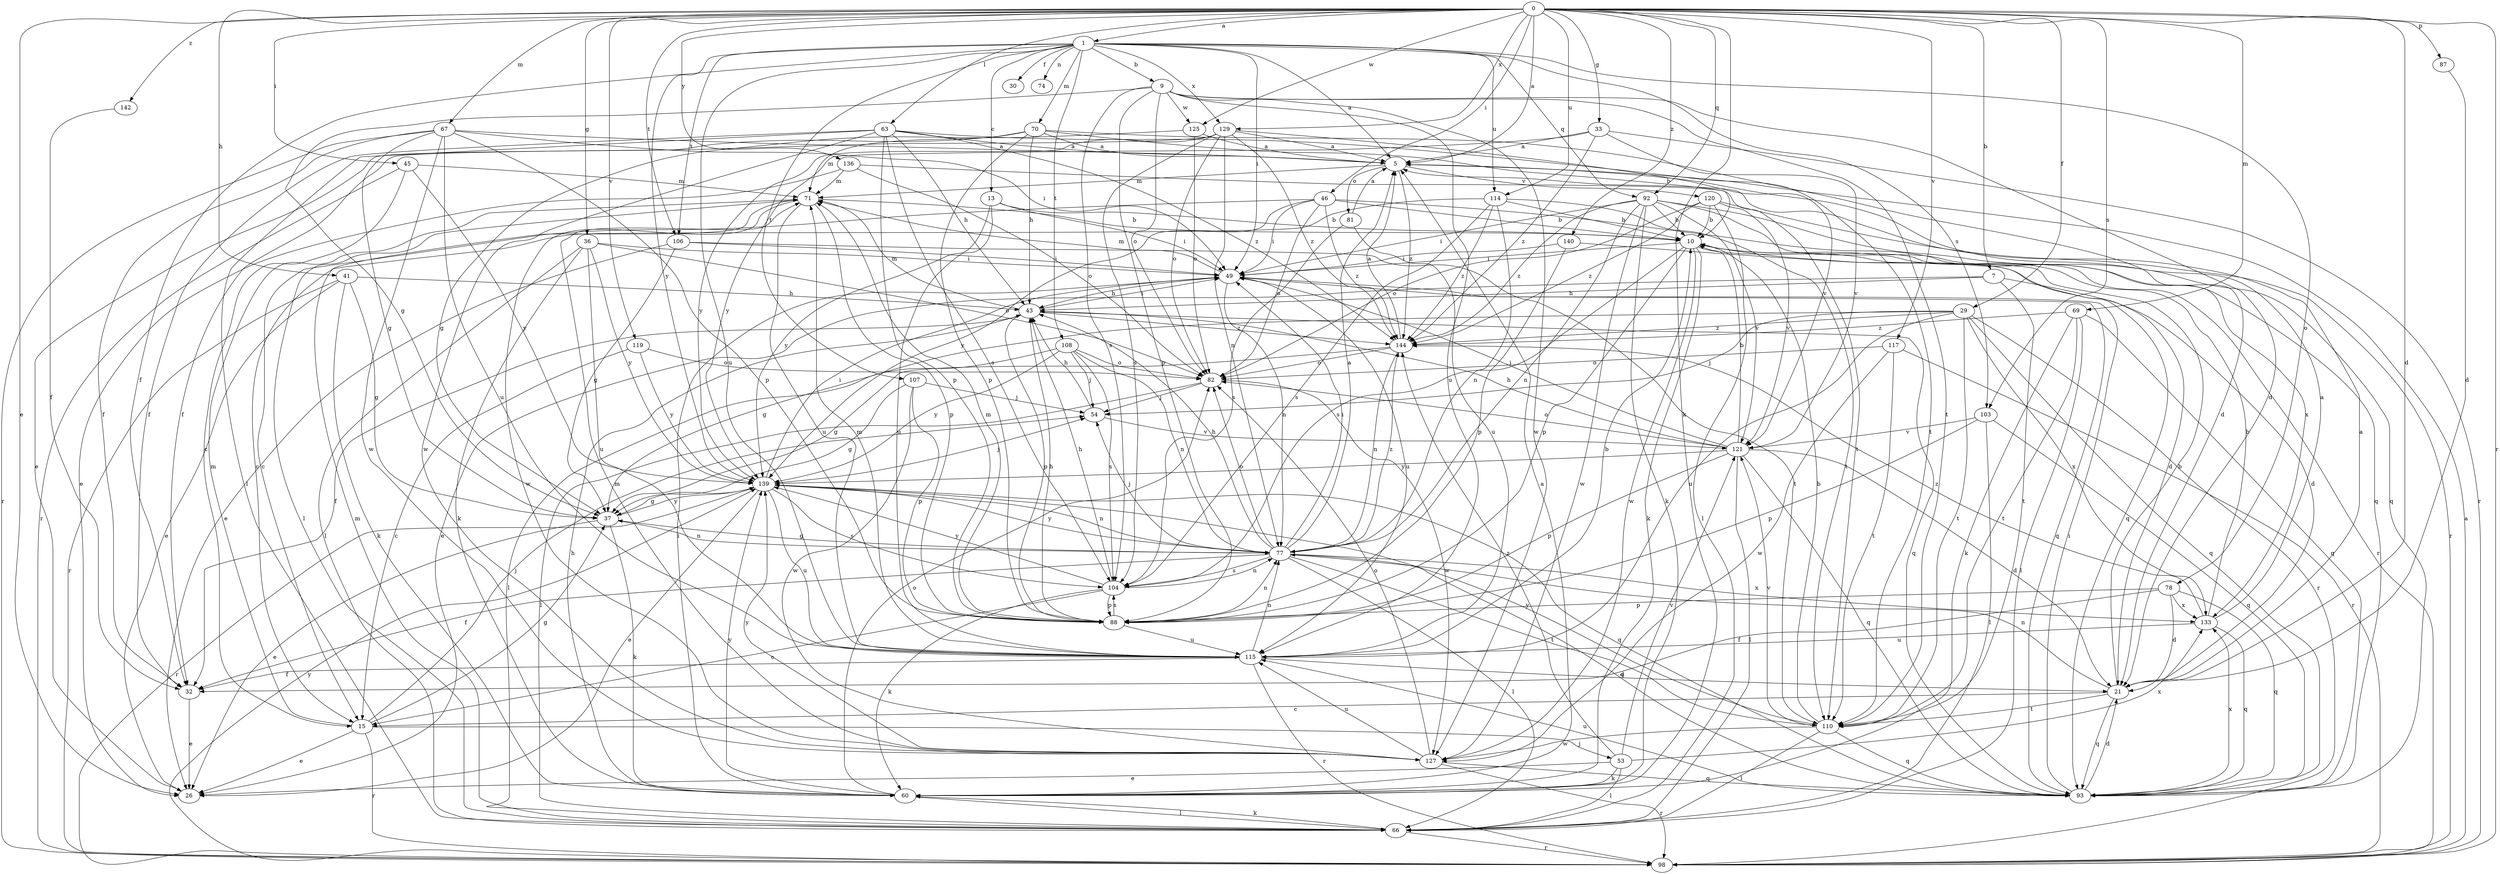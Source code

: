 strict digraph  {
0;
1;
5;
7;
9;
10;
13;
15;
21;
26;
29;
30;
32;
33;
36;
37;
41;
43;
45;
46;
49;
53;
54;
60;
63;
66;
67;
69;
70;
71;
74;
77;
78;
81;
82;
87;
88;
92;
93;
98;
103;
104;
106;
107;
108;
110;
114;
115;
117;
119;
120;
121;
125;
127;
129;
133;
136;
139;
140;
142;
144;
0 -> 1  [label=a];
0 -> 5  [label=a];
0 -> 7  [label=b];
0 -> 21  [label=d];
0 -> 26  [label=e];
0 -> 29  [label=f];
0 -> 33  [label=g];
0 -> 36  [label=g];
0 -> 41  [label=h];
0 -> 45  [label=i];
0 -> 46  [label=i];
0 -> 60  [label=k];
0 -> 63  [label=l];
0 -> 67  [label=m];
0 -> 69  [label=m];
0 -> 87  [label=p];
0 -> 92  [label=q];
0 -> 98  [label=r];
0 -> 103  [label=s];
0 -> 106  [label=t];
0 -> 114  [label=u];
0 -> 117  [label=v];
0 -> 119  [label=v];
0 -> 125  [label=w];
0 -> 129  [label=x];
0 -> 136  [label=y];
0 -> 140  [label=z];
0 -> 142  [label=z];
1 -> 5  [label=a];
1 -> 9  [label=b];
1 -> 13  [label=c];
1 -> 30  [label=f];
1 -> 32  [label=f];
1 -> 49  [label=i];
1 -> 70  [label=m];
1 -> 74  [label=n];
1 -> 78  [label=o];
1 -> 92  [label=q];
1 -> 103  [label=s];
1 -> 106  [label=t];
1 -> 107  [label=t];
1 -> 108  [label=t];
1 -> 114  [label=u];
1 -> 115  [label=u];
1 -> 129  [label=x];
1 -> 139  [label=y];
5 -> 71  [label=m];
5 -> 81  [label=o];
5 -> 120  [label=v];
5 -> 144  [label=z];
7 -> 21  [label=d];
7 -> 26  [label=e];
7 -> 43  [label=h];
7 -> 110  [label=t];
9 -> 21  [label=d];
9 -> 37  [label=g];
9 -> 82  [label=o];
9 -> 88  [label=p];
9 -> 104  [label=s];
9 -> 110  [label=t];
9 -> 115  [label=u];
9 -> 125  [label=w];
9 -> 127  [label=w];
10 -> 49  [label=i];
10 -> 60  [label=k];
10 -> 88  [label=p];
10 -> 93  [label=q];
10 -> 98  [label=r];
10 -> 104  [label=s];
10 -> 127  [label=w];
13 -> 10  [label=b];
13 -> 49  [label=i];
13 -> 115  [label=u];
13 -> 139  [label=y];
15 -> 26  [label=e];
15 -> 37  [label=g];
15 -> 53  [label=j];
15 -> 54  [label=j];
15 -> 71  [label=m];
15 -> 98  [label=r];
21 -> 5  [label=a];
21 -> 10  [label=b];
21 -> 15  [label=c];
21 -> 77  [label=n];
21 -> 93  [label=q];
21 -> 110  [label=t];
29 -> 37  [label=g];
29 -> 54  [label=j];
29 -> 93  [label=q];
29 -> 98  [label=r];
29 -> 110  [label=t];
29 -> 115  [label=u];
29 -> 133  [label=x];
29 -> 144  [label=z];
32 -> 26  [label=e];
33 -> 5  [label=a];
33 -> 98  [label=r];
33 -> 121  [label=v];
33 -> 139  [label=y];
33 -> 144  [label=z];
36 -> 49  [label=i];
36 -> 60  [label=k];
36 -> 66  [label=l];
36 -> 82  [label=o];
36 -> 115  [label=u];
36 -> 139  [label=y];
37 -> 26  [label=e];
37 -> 60  [label=k];
37 -> 77  [label=n];
37 -> 139  [label=y];
41 -> 26  [label=e];
41 -> 37  [label=g];
41 -> 43  [label=h];
41 -> 60  [label=k];
41 -> 98  [label=r];
43 -> 32  [label=f];
43 -> 49  [label=i];
43 -> 71  [label=m];
43 -> 88  [label=p];
43 -> 93  [label=q];
43 -> 144  [label=z];
45 -> 15  [label=c];
45 -> 71  [label=m];
45 -> 98  [label=r];
45 -> 139  [label=y];
46 -> 10  [label=b];
46 -> 15  [label=c];
46 -> 49  [label=i];
46 -> 82  [label=o];
46 -> 93  [label=q];
46 -> 139  [label=y];
46 -> 144  [label=z];
49 -> 43  [label=h];
49 -> 71  [label=m];
49 -> 77  [label=n];
49 -> 93  [label=q];
49 -> 115  [label=u];
53 -> 26  [label=e];
53 -> 60  [label=k];
53 -> 66  [label=l];
53 -> 121  [label=v];
53 -> 133  [label=x];
53 -> 144  [label=z];
54 -> 43  [label=h];
54 -> 121  [label=v];
60 -> 5  [label=a];
60 -> 43  [label=h];
60 -> 49  [label=i];
60 -> 66  [label=l];
60 -> 82  [label=o];
60 -> 139  [label=y];
63 -> 5  [label=a];
63 -> 32  [label=f];
63 -> 43  [label=h];
63 -> 66  [label=l];
63 -> 88  [label=p];
63 -> 104  [label=s];
63 -> 110  [label=t];
63 -> 127  [label=w];
63 -> 144  [label=z];
66 -> 60  [label=k];
66 -> 71  [label=m];
66 -> 98  [label=r];
67 -> 5  [label=a];
67 -> 32  [label=f];
67 -> 37  [label=g];
67 -> 49  [label=i];
67 -> 88  [label=p];
67 -> 98  [label=r];
67 -> 115  [label=u];
67 -> 127  [label=w];
69 -> 60  [label=k];
69 -> 66  [label=l];
69 -> 93  [label=q];
69 -> 110  [label=t];
69 -> 144  [label=z];
70 -> 5  [label=a];
70 -> 10  [label=b];
70 -> 21  [label=d];
70 -> 26  [label=e];
70 -> 43  [label=h];
70 -> 71  [label=m];
70 -> 88  [label=p];
71 -> 10  [label=b];
71 -> 66  [label=l];
71 -> 88  [label=p];
71 -> 115  [label=u];
71 -> 127  [label=w];
77 -> 5  [label=a];
77 -> 32  [label=f];
77 -> 37  [label=g];
77 -> 43  [label=h];
77 -> 49  [label=i];
77 -> 54  [label=j];
77 -> 66  [label=l];
77 -> 82  [label=o];
77 -> 93  [label=q];
77 -> 104  [label=s];
77 -> 110  [label=t];
77 -> 133  [label=x];
77 -> 139  [label=y];
77 -> 144  [label=z];
78 -> 21  [label=d];
78 -> 32  [label=f];
78 -> 88  [label=p];
78 -> 93  [label=q];
78 -> 133  [label=x];
81 -> 5  [label=a];
81 -> 104  [label=s];
81 -> 115  [label=u];
82 -> 54  [label=j];
82 -> 66  [label=l];
82 -> 127  [label=w];
87 -> 21  [label=d];
88 -> 43  [label=h];
88 -> 71  [label=m];
88 -> 77  [label=n];
88 -> 104  [label=s];
88 -> 115  [label=u];
92 -> 10  [label=b];
92 -> 49  [label=i];
92 -> 60  [label=k];
92 -> 77  [label=n];
92 -> 93  [label=q];
92 -> 121  [label=v];
92 -> 127  [label=w];
92 -> 133  [label=x];
92 -> 144  [label=z];
93 -> 21  [label=d];
93 -> 49  [label=i];
93 -> 115  [label=u];
93 -> 133  [label=x];
98 -> 5  [label=a];
98 -> 139  [label=y];
103 -> 66  [label=l];
103 -> 88  [label=p];
103 -> 93  [label=q];
103 -> 121  [label=v];
104 -> 15  [label=c];
104 -> 43  [label=h];
104 -> 60  [label=k];
104 -> 77  [label=n];
104 -> 88  [label=p];
104 -> 139  [label=y];
106 -> 26  [label=e];
106 -> 37  [label=g];
106 -> 49  [label=i];
106 -> 110  [label=t];
107 -> 37  [label=g];
107 -> 54  [label=j];
107 -> 88  [label=p];
107 -> 127  [label=w];
108 -> 54  [label=j];
108 -> 66  [label=l];
108 -> 77  [label=n];
108 -> 82  [label=o];
108 -> 104  [label=s];
108 -> 139  [label=y];
110 -> 10  [label=b];
110 -> 66  [label=l];
110 -> 93  [label=q];
110 -> 121  [label=v];
110 -> 127  [label=w];
110 -> 139  [label=y];
114 -> 10  [label=b];
114 -> 15  [label=c];
114 -> 77  [label=n];
114 -> 104  [label=s];
114 -> 110  [label=t];
114 -> 144  [label=z];
115 -> 10  [label=b];
115 -> 21  [label=d];
115 -> 32  [label=f];
115 -> 71  [label=m];
115 -> 77  [label=n];
115 -> 98  [label=r];
117 -> 82  [label=o];
117 -> 98  [label=r];
117 -> 110  [label=t];
117 -> 127  [label=w];
119 -> 15  [label=c];
119 -> 82  [label=o];
119 -> 139  [label=y];
120 -> 10  [label=b];
120 -> 66  [label=l];
120 -> 82  [label=o];
120 -> 98  [label=r];
120 -> 121  [label=v];
120 -> 144  [label=z];
121 -> 10  [label=b];
121 -> 21  [label=d];
121 -> 43  [label=h];
121 -> 49  [label=i];
121 -> 66  [label=l];
121 -> 82  [label=o];
121 -> 88  [label=p];
121 -> 93  [label=q];
121 -> 139  [label=y];
125 -> 5  [label=a];
125 -> 37  [label=g];
125 -> 82  [label=o];
127 -> 71  [label=m];
127 -> 82  [label=o];
127 -> 93  [label=q];
127 -> 98  [label=r];
127 -> 115  [label=u];
127 -> 139  [label=y];
129 -> 5  [label=a];
129 -> 32  [label=f];
129 -> 77  [label=n];
129 -> 82  [label=o];
129 -> 104  [label=s];
129 -> 121  [label=v];
129 -> 139  [label=y];
129 -> 144  [label=z];
133 -> 5  [label=a];
133 -> 10  [label=b];
133 -> 93  [label=q];
133 -> 115  [label=u];
133 -> 144  [label=z];
136 -> 26  [label=e];
136 -> 71  [label=m];
136 -> 82  [label=o];
136 -> 110  [label=t];
139 -> 26  [label=e];
139 -> 37  [label=g];
139 -> 49  [label=i];
139 -> 54  [label=j];
139 -> 77  [label=n];
139 -> 93  [label=q];
139 -> 98  [label=r];
139 -> 104  [label=s];
139 -> 115  [label=u];
140 -> 21  [label=d];
140 -> 49  [label=i];
140 -> 88  [label=p];
142 -> 32  [label=f];
144 -> 5  [label=a];
144 -> 37  [label=g];
144 -> 77  [label=n];
144 -> 82  [label=o];
}
